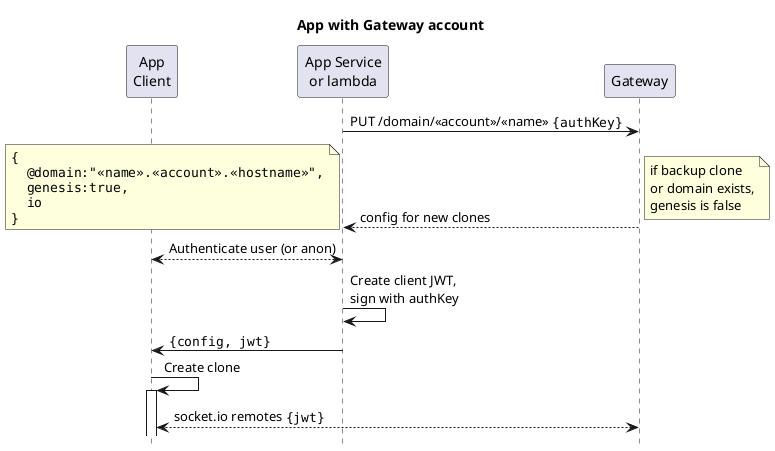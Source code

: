 @startuml
'https://plantuml.com/sequence-diagram
hide footbox

title App with Gateway account

participant "App\nClient" as client
participant "App Service\nor lambda" as service

service -> Gateway: PUT /domain/<<account>>/<<name>> ""{authKey}""
return config for new clones
note left
<code>
{
  @domain:"<<name>>.<<account>>.<<hostname>>",
  genesis:true,
  io
}
</code>
end note
note right
if backup clone
or domain exists,
genesis is false
end note
client <--> service: Authenticate user (or anon)
service -> service: Create client JWT,\nsign with authKey
service -> client: ""{config, jwt}""
client -> client ++: Create clone
client <--> Gateway: socket.io remotes ""{jwt}""

@enduml